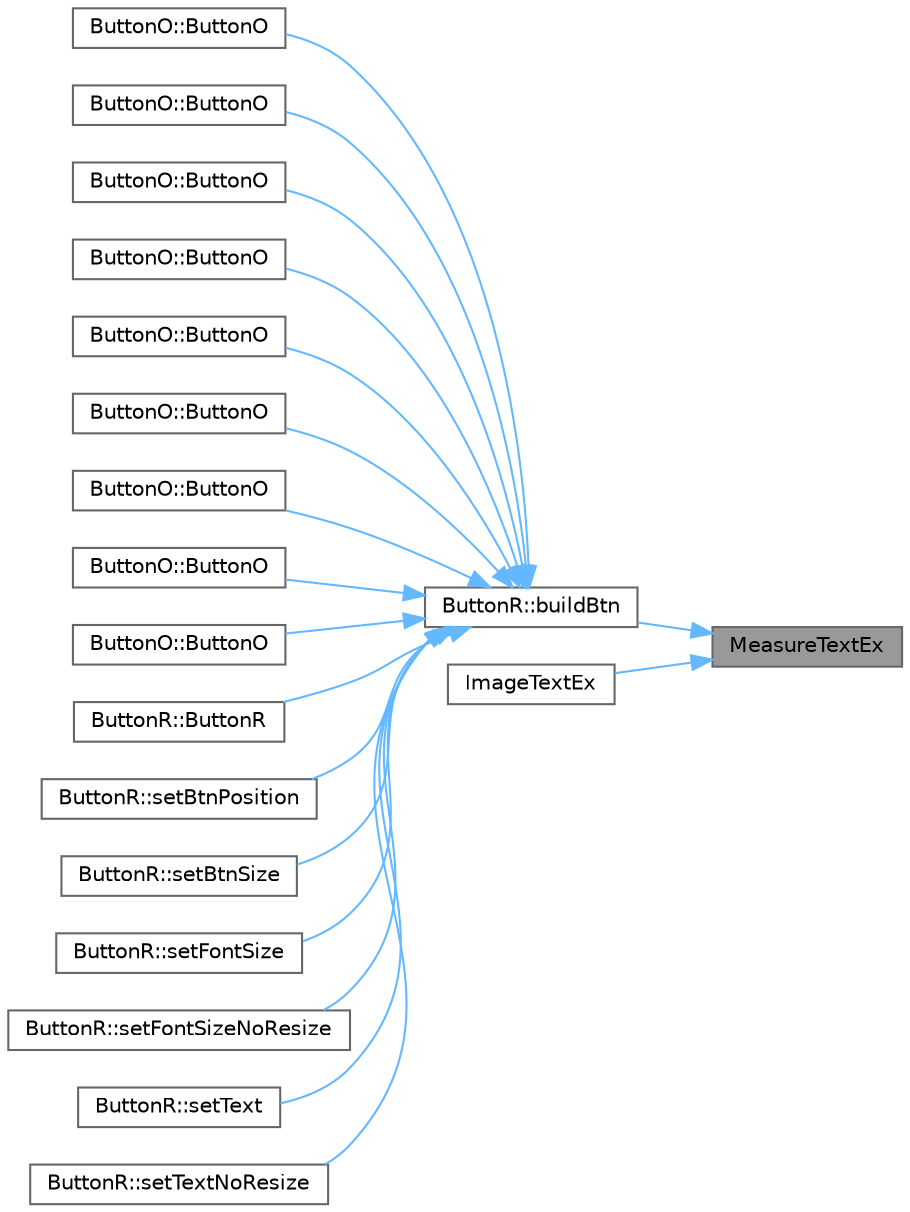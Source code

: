 digraph "MeasureTextEx"
{
 // LATEX_PDF_SIZE
  bgcolor="transparent";
  edge [fontname=Helvetica,fontsize=10,labelfontname=Helvetica,labelfontsize=10];
  node [fontname=Helvetica,fontsize=10,shape=box,height=0.2,width=0.4];
  rankdir="RL";
  Node1 [id="Node000001",label="MeasureTextEx",height=0.2,width=0.4,color="gray40", fillcolor="grey60", style="filled", fontcolor="black",tooltip=" "];
  Node1 -> Node2 [id="edge19_Node000001_Node000002",dir="back",color="steelblue1",style="solid",tooltip=" "];
  Node2 [id="Node000002",label="ButtonR::buildBtn",height=0.2,width=0.4,color="grey40", fillcolor="white", style="filled",URL="$class_button_r.html#a01be98706e1691167dd22727ccea2612",tooltip=" "];
  Node2 -> Node3 [id="edge20_Node000002_Node000003",dir="back",color="steelblue1",style="solid",tooltip=" "];
  Node3 [id="Node000003",label="ButtonO::ButtonO",height=0.2,width=0.4,color="grey40", fillcolor="white", style="filled",URL="$class_button_o.html#a219edd19a417c122f939250187a89338",tooltip=" "];
  Node2 -> Node4 [id="edge21_Node000002_Node000004",dir="back",color="steelblue1",style="solid",tooltip=" "];
  Node4 [id="Node000004",label="ButtonO::ButtonO",height=0.2,width=0.4,color="grey40", fillcolor="white", style="filled",URL="$class_button_o.html#a405badf4b11f3591eb5cb87e3109579e",tooltip=" "];
  Node2 -> Node5 [id="edge22_Node000002_Node000005",dir="back",color="steelblue1",style="solid",tooltip=" "];
  Node5 [id="Node000005",label="ButtonO::ButtonO",height=0.2,width=0.4,color="grey40", fillcolor="white", style="filled",URL="$class_button_o.html#aca327f33986c1832cead8a2be2af3a9a",tooltip=" "];
  Node2 -> Node6 [id="edge23_Node000002_Node000006",dir="back",color="steelblue1",style="solid",tooltip=" "];
  Node6 [id="Node000006",label="ButtonO::ButtonO",height=0.2,width=0.4,color="grey40", fillcolor="white", style="filled",URL="$class_button_o.html#ac0363d5cb518f1d623f4287dc856b98c",tooltip=" "];
  Node2 -> Node7 [id="edge24_Node000002_Node000007",dir="back",color="steelblue1",style="solid",tooltip=" "];
  Node7 [id="Node000007",label="ButtonO::ButtonO",height=0.2,width=0.4,color="grey40", fillcolor="white", style="filled",URL="$class_button_o.html#a4e5a9e3fc920cd05ef855e3a6e26349d",tooltip=" "];
  Node2 -> Node8 [id="edge25_Node000002_Node000008",dir="back",color="steelblue1",style="solid",tooltip=" "];
  Node8 [id="Node000008",label="ButtonO::ButtonO",height=0.2,width=0.4,color="grey40", fillcolor="white", style="filled",URL="$class_button_o.html#af06f1a3f8c5bd7c96615d58e7eee035a",tooltip=" "];
  Node2 -> Node9 [id="edge26_Node000002_Node000009",dir="back",color="steelblue1",style="solid",tooltip=" "];
  Node9 [id="Node000009",label="ButtonO::ButtonO",height=0.2,width=0.4,color="grey40", fillcolor="white", style="filled",URL="$class_button_o.html#a36ae26b159e39bcdb4f802d21003bedb",tooltip=" "];
  Node2 -> Node10 [id="edge27_Node000002_Node000010",dir="back",color="steelblue1",style="solid",tooltip=" "];
  Node10 [id="Node000010",label="ButtonO::ButtonO",height=0.2,width=0.4,color="grey40", fillcolor="white", style="filled",URL="$class_button_o.html#af12954858e13e9b37fe49f75cd30140d",tooltip=" "];
  Node2 -> Node11 [id="edge28_Node000002_Node000011",dir="back",color="steelblue1",style="solid",tooltip=" "];
  Node11 [id="Node000011",label="ButtonO::ButtonO",height=0.2,width=0.4,color="grey40", fillcolor="white", style="filled",URL="$class_button_o.html#abf71f4fd75081f531c1f7b2fa3123448",tooltip=" "];
  Node2 -> Node12 [id="edge29_Node000002_Node000012",dir="back",color="steelblue1",style="solid",tooltip=" "];
  Node12 [id="Node000012",label="ButtonR::ButtonR",height=0.2,width=0.4,color="grey40", fillcolor="white", style="filled",URL="$class_button_r.html#a6b55c7b8322cf47e8063740cabe6dead",tooltip=" "];
  Node2 -> Node13 [id="edge30_Node000002_Node000013",dir="back",color="steelblue1",style="solid",tooltip=" "];
  Node13 [id="Node000013",label="ButtonR::setBtnPosition",height=0.2,width=0.4,color="grey40", fillcolor="white", style="filled",URL="$class_button_r.html#a5750a11a964be2037777a4daf543c029",tooltip=" "];
  Node2 -> Node14 [id="edge31_Node000002_Node000014",dir="back",color="steelblue1",style="solid",tooltip=" "];
  Node14 [id="Node000014",label="ButtonR::setBtnSize",height=0.2,width=0.4,color="grey40", fillcolor="white", style="filled",URL="$class_button_r.html#a8279dbd0db624d9e90fa3008d5d0628b",tooltip=" "];
  Node2 -> Node15 [id="edge32_Node000002_Node000015",dir="back",color="steelblue1",style="solid",tooltip=" "];
  Node15 [id="Node000015",label="ButtonR::setFontSize",height=0.2,width=0.4,color="grey40", fillcolor="white", style="filled",URL="$class_button_r.html#aaac98eee3de23da1958deaab7deccd47",tooltip=" "];
  Node2 -> Node16 [id="edge33_Node000002_Node000016",dir="back",color="steelblue1",style="solid",tooltip=" "];
  Node16 [id="Node000016",label="ButtonR::setFontSizeNoResize",height=0.2,width=0.4,color="grey40", fillcolor="white", style="filled",URL="$class_button_r.html#aa8c40a6e2e5724b14e79756d583fec26",tooltip=" "];
  Node2 -> Node17 [id="edge34_Node000002_Node000017",dir="back",color="steelblue1",style="solid",tooltip=" "];
  Node17 [id="Node000017",label="ButtonR::setText",height=0.2,width=0.4,color="grey40", fillcolor="white", style="filled",URL="$class_button_r.html#a90814b9e3174c3cb539755cf01d549fc",tooltip=" "];
  Node2 -> Node18 [id="edge35_Node000002_Node000018",dir="back",color="steelblue1",style="solid",tooltip=" "];
  Node18 [id="Node000018",label="ButtonR::setTextNoResize",height=0.2,width=0.4,color="grey40", fillcolor="white", style="filled",URL="$class_button_r.html#ac505edad048984c52c300dea520abb91",tooltip=" "];
  Node1 -> Node19 [id="edge36_Node000001_Node000019",dir="back",color="steelblue1",style="solid",tooltip=" "];
  Node19 [id="Node000019",label="ImageTextEx",height=0.2,width=0.4,color="grey40", fillcolor="white", style="filled",URL="$_old_2_classes_2lib_2rtextures_8c.html#aaa472c3a8288b6056e1b01a1f49a921d",tooltip=" "];
}
